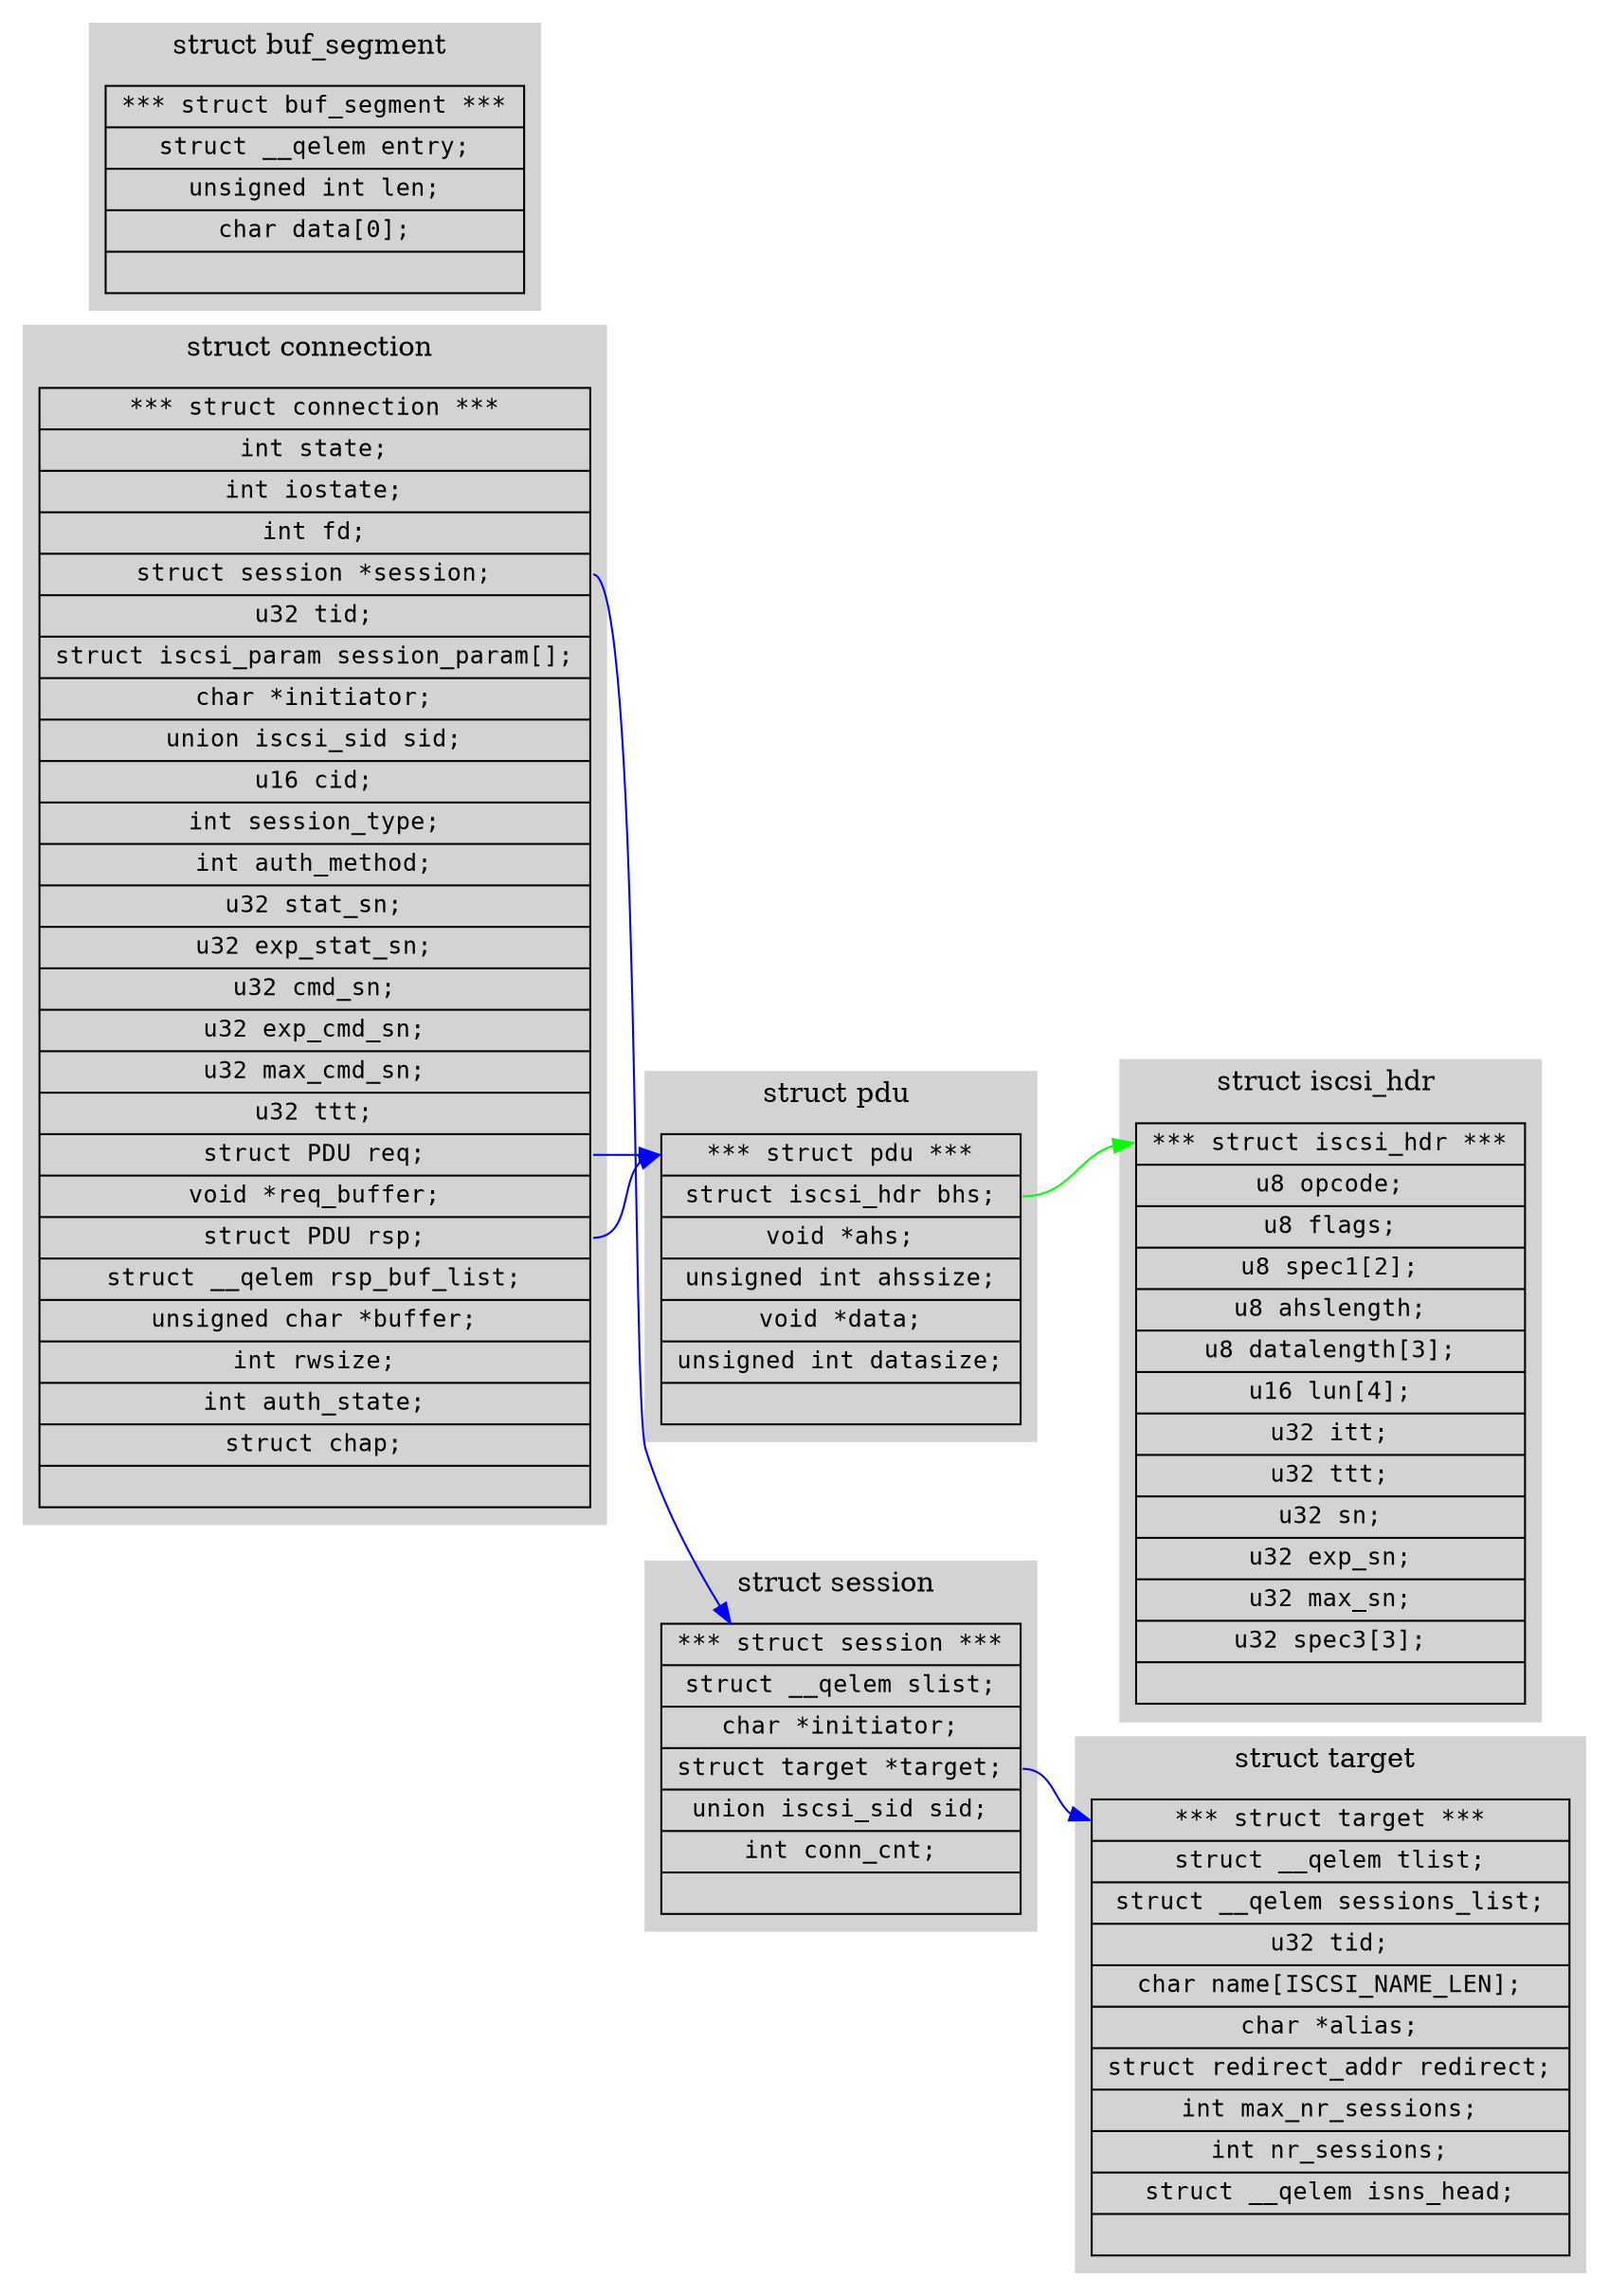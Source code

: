 /* Module IETD of ISCSI Enterprise Target Digraph 
 * Create by Dennis 
 * 2014-07-27
 */

digraph IETD {
    node [shape=record fontsize=12 fontname=Courier style=filled];
    edge[color=blue]; rankdir=LR;

subgraph cluster_iscsi_hdr {
    node [shape=record fontsize=12 fontname=Courier style=filled];
    color = lightgray; style=filled; label = "struct iscsi_hdr "; edge[color="#2e3436"];
	node_iscsi_hdr [shape=record label="<f0>*** struct iscsi_hdr  ***|\
<f1>u8  opcode;	\n|\
<f2>u8  flags;\n|\
<f3>u8  spec1[2];\n|\
<f4>u8  ahslength;\n|\
<f5>u8  datalength[3];\n|\
<f6>u16 lun[4];\n|\
<f7>u32 itt;\n|\
<f8>u32 ttt;\n|\
<f9>u32 sn;	\n|\
<f10>u32 exp_sn;\n|\
<f11>u32 max_sn;	\n|\
<f12>u32 spec3[3];\n|<f999>\
"];
}

subgraph cluster_buf_segment {
    node [shape=record fontsize=12 fontname=Courier style=filled];
    color = lightgray; style=filled; label = "struct buf_segment "; edge[color="#2e3436"];
	node_buf_segment [shape=record label="<f0>*** struct buf_segment  ***|\
<f0>struct __qelem entry;\n|\
<f1>unsigned int len;\n|\
<f2>char data[0];\n|<f999>\
"];
}

subgraph cluster_pdu {
    node [shape=record fontsize=12 fontname=Courier style=filled];
    color = lightgray; style=filled; label = "struct pdu "; edge[color="#2e3436"];
	node_pdu [shape=record label="<f0>*** struct pdu  ***|\
<f1>struct iscsi_hdr bhs;\n|\
<f2>void *ahs;\n|\
<f3>unsigned int ahssize;\n|\
<f4>void *data;\n|\
<f5>unsigned int datasize;\n|<f999>\
"];
}

subgraph cluster_session {
    node [shape=record fontsize=12 fontname=Courier style=filled];
    color = lightgray; style=filled; label = "struct session "; edge[color="#2e3436"];
	node_session [shape=record label="<f0>*** struct session  ***|\
<f1>struct __qelem slist;\n|\
<f2>char *initiator;\n|\
<f3>struct target *target;\n|\
<f4>union iscsi_sid sid;\n|\
<f5>int conn_cnt;\n|<f999>\
"];
}

subgraph cluster_connection {
    node [shape=record fontsize=12 fontname=Courier style=filled];
    color = lightgray; style=filled; label = "struct connection "; edge[color="#2e3436"];
	node_connection [shape=record label="<f0>*** struct connection  ***|\
<f1>int state;\n|\
<f2>int iostate;\n|\
<f3>int fd;\n|\
<f4>struct session *session;\n|\
<f5>u32 tid;\n|\
<f6>struct iscsi_param session_param[];\n|\
<f7>char *initiator;\n|\
<f8>union iscsi_sid sid;\n|\
<f9>u16 cid;\n|\
<f10>int session_type;\n|\
<f11>int auth_method;\n|\
<f12>u32 stat_sn;\n|\
<f13>u32 exp_stat_sn;\n|\
<f14>u32 cmd_sn;\n|\
<f15>u32 exp_cmd_sn;\n|\
<f16>u32 max_cmd_sn;\n|\
<f17>u32 ttt;\n|\
<f18>struct PDU req;\n|\
<f19>void *req_buffer;\n|\
<f20>struct PDU rsp;\n|\
<f21>struct __qelem rsp_buf_list;\n|\
<f22>unsigned char *buffer;\n|\
<f23>int rwsize;\n|\
<f24>int auth_state;\n|\
<f25>struct chap;\n|<f999>\
"];
}

subgraph cluster_target {
    node [shape=record fontsize=12 fontname=Courier style=filled];
	color = lightgray; style=filled; label = "struct target "; edge[color="#2e3436"];
	node_target [shape=record label="<f0>*** struct target  ***|\
<f2>struct __qelem tlist;\n|\
<f3>struct __qelem sessions_list;\n|\
<f4>u32 tid;\n|\
<f5>char name[ISCSI_NAME_LEN];\n|\
<f6>char *alias;\n|\
<f7>struct redirect_addr redirect;\n|\
<f8>int max_nr_sessions;\n|\
<f9>int nr_sessions;\n|\
<f10>struct __qelem isns_head;\n|<f999>\
"];
}

/* Relation */
node_session:f3 -> node_target:f0;
node_connection:f4 -> node_session;
node_connection:f18 -> node_pdu:f0;
node_connection:f20 -> node_pdu:f0;
node_pdu:f1 -> node_iscsi_hdr:f0[color=green];

}
